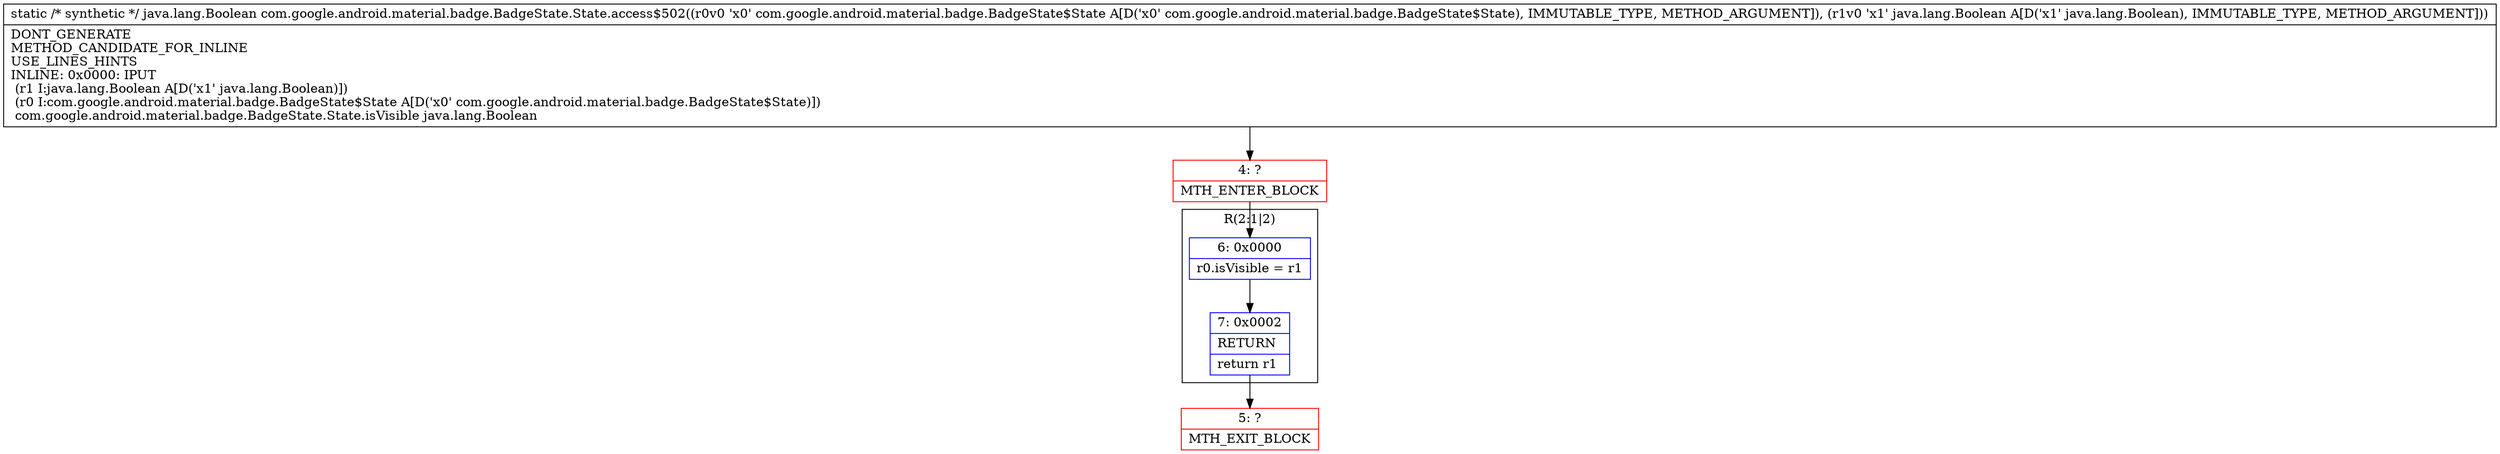 digraph "CFG forcom.google.android.material.badge.BadgeState.State.access$502(Lcom\/google\/android\/material\/badge\/BadgeState$State;Ljava\/lang\/Boolean;)Ljava\/lang\/Boolean;" {
subgraph cluster_Region_1591628750 {
label = "R(2:1|2)";
node [shape=record,color=blue];
Node_6 [shape=record,label="{6\:\ 0x0000|r0.isVisible = r1\l}"];
Node_7 [shape=record,label="{7\:\ 0x0002|RETURN\l|return r1\l}"];
}
Node_4 [shape=record,color=red,label="{4\:\ ?|MTH_ENTER_BLOCK\l}"];
Node_5 [shape=record,color=red,label="{5\:\ ?|MTH_EXIT_BLOCK\l}"];
MethodNode[shape=record,label="{static \/* synthetic *\/ java.lang.Boolean com.google.android.material.badge.BadgeState.State.access$502((r0v0 'x0' com.google.android.material.badge.BadgeState$State A[D('x0' com.google.android.material.badge.BadgeState$State), IMMUTABLE_TYPE, METHOD_ARGUMENT]), (r1v0 'x1' java.lang.Boolean A[D('x1' java.lang.Boolean), IMMUTABLE_TYPE, METHOD_ARGUMENT]))  | DONT_GENERATE\lMETHOD_CANDIDATE_FOR_INLINE\lUSE_LINES_HINTS\lINLINE: 0x0000: IPUT  \l  (r1 I:java.lang.Boolean A[D('x1' java.lang.Boolean)])\l  (r0 I:com.google.android.material.badge.BadgeState$State A[D('x0' com.google.android.material.badge.BadgeState$State)])\l com.google.android.material.badge.BadgeState.State.isVisible java.lang.Boolean\l}"];
MethodNode -> Node_4;Node_6 -> Node_7;
Node_7 -> Node_5;
Node_4 -> Node_6;
}

